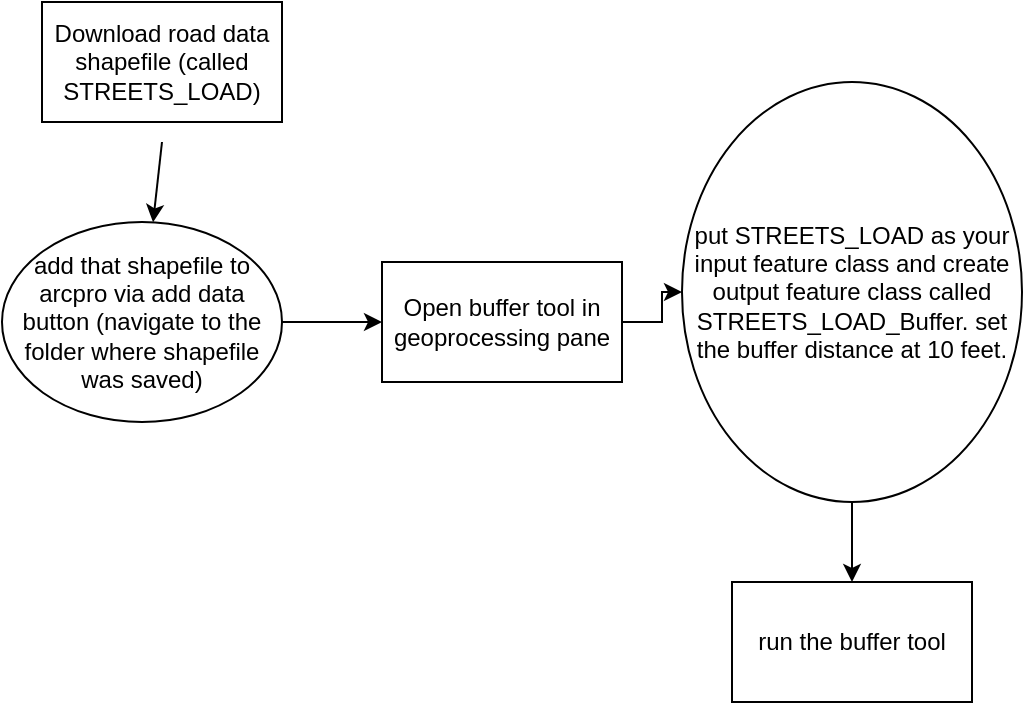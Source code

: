 <mxfile version="21.7.4" type="github">
  <diagram name="Page-1" id="2Wiid6yb92A5jVvyZey9">
    <mxGraphModel dx="990" dy="561" grid="1" gridSize="10" guides="1" tooltips="1" connect="1" arrows="1" fold="1" page="1" pageScale="1" pageWidth="850" pageHeight="1100" math="0" shadow="0">
      <root>
        <mxCell id="0" />
        <mxCell id="1" parent="0" />
        <mxCell id="lRDM0rAJAke0uvIUSCbS-1" value="Download road data shapefile (called STREETS_LOAD)" style="rounded=0;whiteSpace=wrap;html=1;" vertex="1" parent="1">
          <mxGeometry x="360" y="40" width="120" height="60" as="geometry" />
        </mxCell>
        <mxCell id="lRDM0rAJAke0uvIUSCbS-2" value="" style="endArrow=classic;html=1;rounded=0;" edge="1" parent="1" target="lRDM0rAJAke0uvIUSCbS-3">
          <mxGeometry width="50" height="50" relative="1" as="geometry">
            <mxPoint x="420" y="110" as="sourcePoint" />
            <mxPoint x="420" y="190" as="targetPoint" />
          </mxGeometry>
        </mxCell>
        <mxCell id="lRDM0rAJAke0uvIUSCbS-4" style="edgeStyle=orthogonalEdgeStyle;rounded=0;orthogonalLoop=1;jettySize=auto;html=1;" edge="1" parent="1" source="lRDM0rAJAke0uvIUSCbS-3" target="lRDM0rAJAke0uvIUSCbS-5">
          <mxGeometry relative="1" as="geometry">
            <mxPoint x="540" y="200" as="targetPoint" />
          </mxGeometry>
        </mxCell>
        <mxCell id="lRDM0rAJAke0uvIUSCbS-3" value="add that shapefile to arcpro via add data button (navigate to the folder where shapefile was saved)" style="ellipse;whiteSpace=wrap;html=1;" vertex="1" parent="1">
          <mxGeometry x="340" y="150" width="140" height="100" as="geometry" />
        </mxCell>
        <mxCell id="lRDM0rAJAke0uvIUSCbS-7" value="" style="edgeStyle=orthogonalEdgeStyle;rounded=0;orthogonalLoop=1;jettySize=auto;html=1;" edge="1" parent="1" source="lRDM0rAJAke0uvIUSCbS-5" target="lRDM0rAJAke0uvIUSCbS-6">
          <mxGeometry relative="1" as="geometry" />
        </mxCell>
        <mxCell id="lRDM0rAJAke0uvIUSCbS-5" value="Open buffer tool in geoprocessing pane" style="rounded=0;whiteSpace=wrap;html=1;" vertex="1" parent="1">
          <mxGeometry x="530" y="170" width="120" height="60" as="geometry" />
        </mxCell>
        <mxCell id="lRDM0rAJAke0uvIUSCbS-9" value="" style="edgeStyle=orthogonalEdgeStyle;rounded=0;orthogonalLoop=1;jettySize=auto;html=1;" edge="1" parent="1" source="lRDM0rAJAke0uvIUSCbS-6" target="lRDM0rAJAke0uvIUSCbS-8">
          <mxGeometry relative="1" as="geometry" />
        </mxCell>
        <mxCell id="lRDM0rAJAke0uvIUSCbS-6" value="put STREETS_LOAD as your input feature class and create output feature class called STREETS_LOAD_Buffer. set the buffer distance at 10 feet." style="ellipse;whiteSpace=wrap;html=1;" vertex="1" parent="1">
          <mxGeometry x="680" y="80" width="170" height="210" as="geometry" />
        </mxCell>
        <mxCell id="lRDM0rAJAke0uvIUSCbS-8" value="run the buffer tool" style="whiteSpace=wrap;html=1;" vertex="1" parent="1">
          <mxGeometry x="705" y="330" width="120" height="60" as="geometry" />
        </mxCell>
      </root>
    </mxGraphModel>
  </diagram>
</mxfile>
